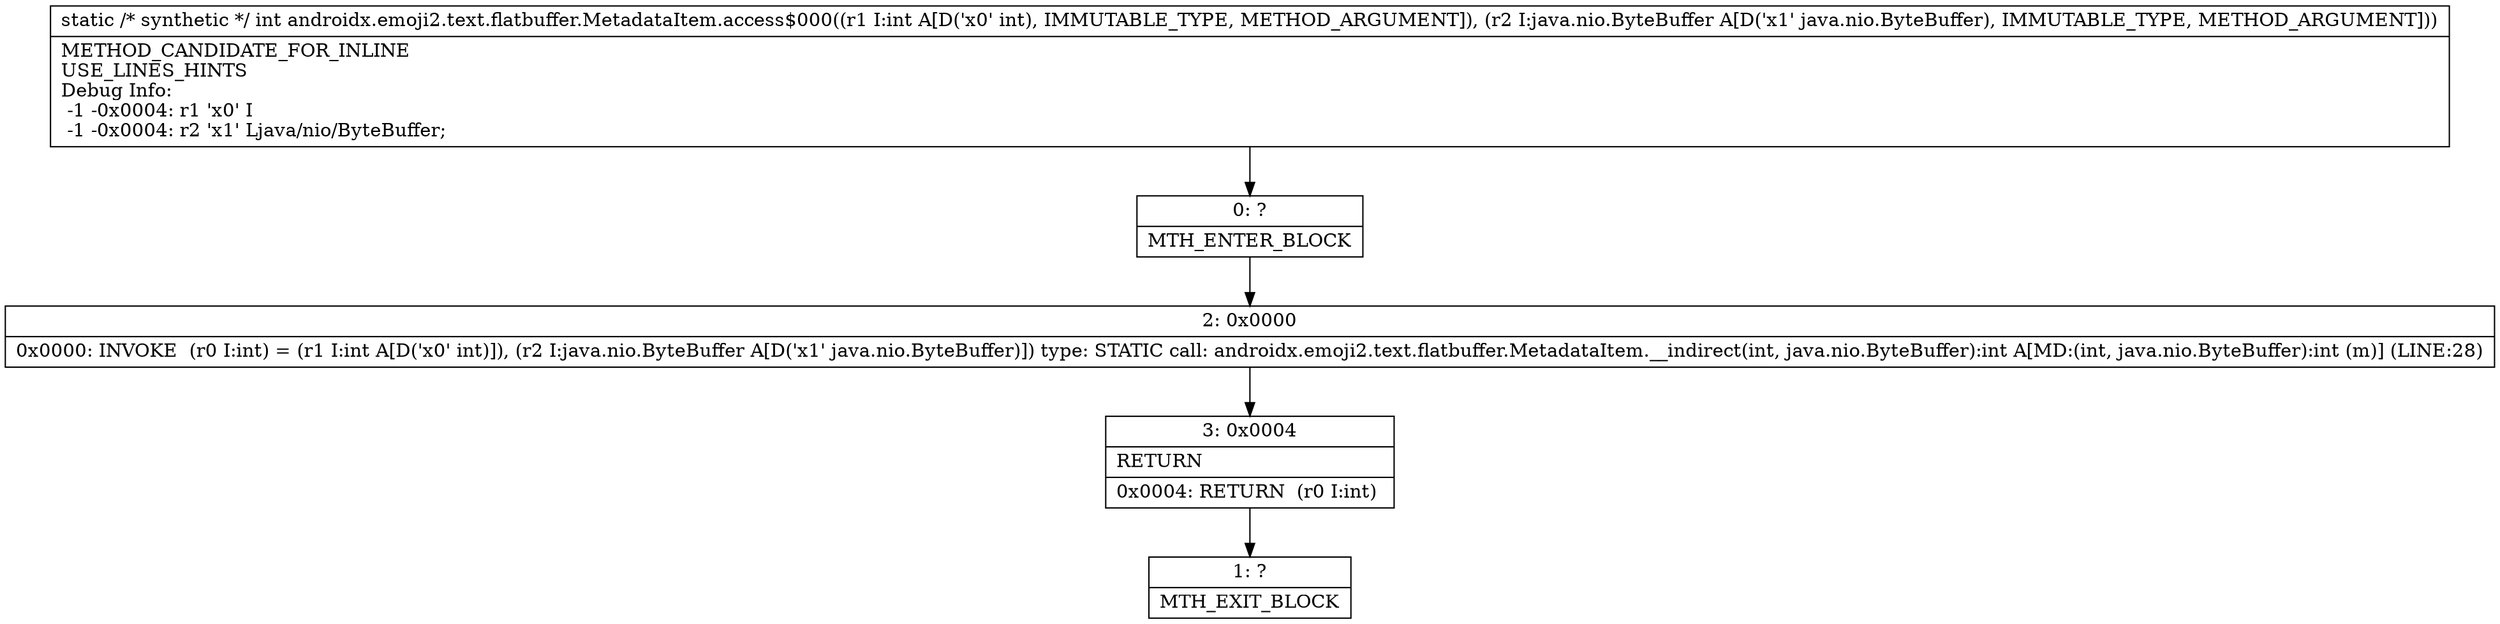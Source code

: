 digraph "CFG forandroidx.emoji2.text.flatbuffer.MetadataItem.access$000(ILjava\/nio\/ByteBuffer;)I" {
Node_0 [shape=record,label="{0\:\ ?|MTH_ENTER_BLOCK\l}"];
Node_2 [shape=record,label="{2\:\ 0x0000|0x0000: INVOKE  (r0 I:int) = (r1 I:int A[D('x0' int)]), (r2 I:java.nio.ByteBuffer A[D('x1' java.nio.ByteBuffer)]) type: STATIC call: androidx.emoji2.text.flatbuffer.MetadataItem.__indirect(int, java.nio.ByteBuffer):int A[MD:(int, java.nio.ByteBuffer):int (m)] (LINE:28)\l}"];
Node_3 [shape=record,label="{3\:\ 0x0004|RETURN\l|0x0004: RETURN  (r0 I:int) \l}"];
Node_1 [shape=record,label="{1\:\ ?|MTH_EXIT_BLOCK\l}"];
MethodNode[shape=record,label="{static \/* synthetic *\/ int androidx.emoji2.text.flatbuffer.MetadataItem.access$000((r1 I:int A[D('x0' int), IMMUTABLE_TYPE, METHOD_ARGUMENT]), (r2 I:java.nio.ByteBuffer A[D('x1' java.nio.ByteBuffer), IMMUTABLE_TYPE, METHOD_ARGUMENT]))  | METHOD_CANDIDATE_FOR_INLINE\lUSE_LINES_HINTS\lDebug Info:\l  \-1 \-0x0004: r1 'x0' I\l  \-1 \-0x0004: r2 'x1' Ljava\/nio\/ByteBuffer;\l}"];
MethodNode -> Node_0;Node_0 -> Node_2;
Node_2 -> Node_3;
Node_3 -> Node_1;
}

